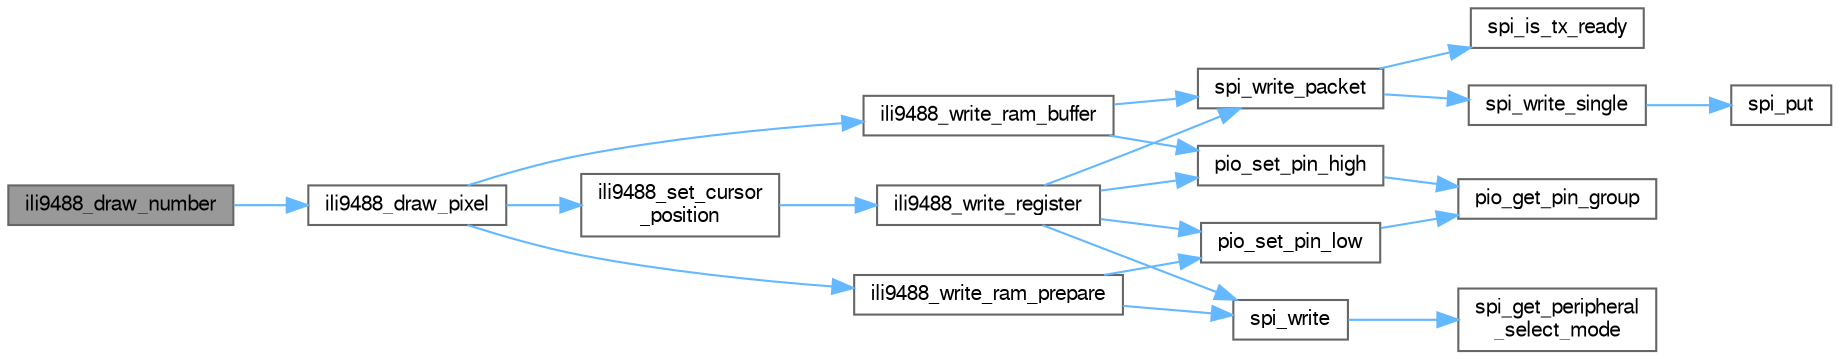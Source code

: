 digraph "ili9488_draw_number"
{
 // LATEX_PDF_SIZE
  bgcolor="transparent";
  edge [fontname=FreeSans,fontsize=10,labelfontname=FreeSans,labelfontsize=10];
  node [fontname=FreeSans,fontsize=10,shape=box,height=0.2,width=0.4];
  rankdir="LR";
  Node1 [label="ili9488_draw_number",height=0.2,width=0.4,color="gray40", fillcolor="grey60", style="filled", fontcolor="black",tooltip=" "];
  Node1 -> Node2 [color="steelblue1",style="solid"];
  Node2 [label="ili9488_draw_pixel",height=0.2,width=0.4,color="grey40", fillcolor="white", style="filled",URL="$group__ili9488__display__group.html#ga1139df88f3567561a6be9d08e7c5e87a",tooltip="Draw a pixel on LCD."];
  Node2 -> Node3 [color="steelblue1",style="solid"];
  Node3 [label="ili9488_set_cursor\l_position",height=0.2,width=0.4,color="grey40", fillcolor="white", style="filled",URL="$group__ili9488__display__group.html#ga7fab1376515c984e57066f9f29ba8e88",tooltip="Set cursor of LCD screen."];
  Node3 -> Node4 [color="steelblue1",style="solid"];
  Node4 [label="ili9488_write_register",height=0.2,width=0.4,color="grey40", fillcolor="white", style="filled",URL="$group__ili9488__display__group.html#ga004cc9b339c8d6bc83eab621d620e05f",tooltip="Write data to LCD Register."];
  Node4 -> Node5 [color="steelblue1",style="solid"];
  Node5 [label="pio_set_pin_high",height=0.2,width=0.4,color="grey40", fillcolor="white", style="filled",URL="$group__sam__drivers__pio__group.html#gaa8c613a0858311e6d684b1869d49dd77",tooltip="Drive a GPIO pin to 1."];
  Node5 -> Node6 [color="steelblue1",style="solid"];
  Node6 [label="pio_get_pin_group",height=0.2,width=0.4,color="grey40", fillcolor="white", style="filled",URL="$group__sam__drivers__pio__group.html#gaf37309a52c59d5e2116d649f6fdd98c9",tooltip="Return GPIO port for a GPIO pin."];
  Node4 -> Node7 [color="steelblue1",style="solid"];
  Node7 [label="pio_set_pin_low",height=0.2,width=0.4,color="grey40", fillcolor="white", style="filled",URL="$group__sam__drivers__pio__group.html#ga41f795f6deb585e82b913a959a4b076a",tooltip="Drive a GPIO pin to 0."];
  Node7 -> Node6 [color="steelblue1",style="solid"];
  Node4 -> Node8 [color="steelblue1",style="solid"];
  Node8 [label="spi_write",height=0.2,width=0.4,color="grey40", fillcolor="white", style="filled",URL="$group__sam__drivers__spi__group.html#gaf0aef4a28c69c8ceb6e99b5d79e91e47",tooltip="Write the transmitted data with specified peripheral chip select value."];
  Node8 -> Node9 [color="steelblue1",style="solid"];
  Node9 [label="spi_get_peripheral\l_select_mode",height=0.2,width=0.4,color="grey40", fillcolor="white", style="filled",URL="$drivers_2spi_2spi_8h.html#a7a7e9be615b3302403a32d57650138f2",tooltip="Get Peripheral Select mode."];
  Node4 -> Node10 [color="steelblue1",style="solid"];
  Node10 [label="spi_write_packet",height=0.2,width=0.4,color="grey40", fillcolor="white", style="filled",URL="$spi__master_8c.html#a9d0996dc59ad7f2a593e27710c6cc727",tooltip="Send a sequence of bytes to an SPI device."];
  Node10 -> Node11 [color="steelblue1",style="solid"];
  Node11 [label="spi_is_tx_ready",height=0.2,width=0.4,color="grey40", fillcolor="white", style="filled",URL="$drivers_2spi_2spi_8h.html#a3191ea9575f016d8c0a54b08920768d4",tooltip="Check if all transmissions are ready."];
  Node10 -> Node12 [color="steelblue1",style="solid"];
  Node12 [label="spi_write_single",height=0.2,width=0.4,color="grey40", fillcolor="white", style="filled",URL="$sam__spi_2spi__master_8h.html#a65c32defa363bf60ee9820a231884b69",tooltip="Write one byte to an SPI device."];
  Node12 -> Node13 [color="steelblue1",style="solid"];
  Node13 [label="spi_put",height=0.2,width=0.4,color="grey40", fillcolor="white", style="filled",URL="$drivers_2spi_2spi_8h.html#adf99875478cb13bb164e96c73c9666bb",tooltip="Put one data to a SPI peripheral."];
  Node2 -> Node14 [color="steelblue1",style="solid"];
  Node14 [label="ili9488_write_ram_buffer",height=0.2,width=0.4,color="grey40", fillcolor="white", style="filled",URL="$group__ili9488__display__group.html#gaf89cf3147f4b11ff96a0040b5ce19502",tooltip="Write multiple data in buffer to LCD controller."];
  Node14 -> Node5 [color="steelblue1",style="solid"];
  Node14 -> Node10 [color="steelblue1",style="solid"];
  Node2 -> Node15 [color="steelblue1",style="solid"];
  Node15 [label="ili9488_write_ram_prepare",height=0.2,width=0.4,color="grey40", fillcolor="white", style="filled",URL="$group__ili9488__display__group.html#gaa00306e826e75a712b9d39317ad60179",tooltip="Prepare to write GRAM data."];
  Node15 -> Node7 [color="steelblue1",style="solid"];
  Node15 -> Node8 [color="steelblue1",style="solid"];
}

